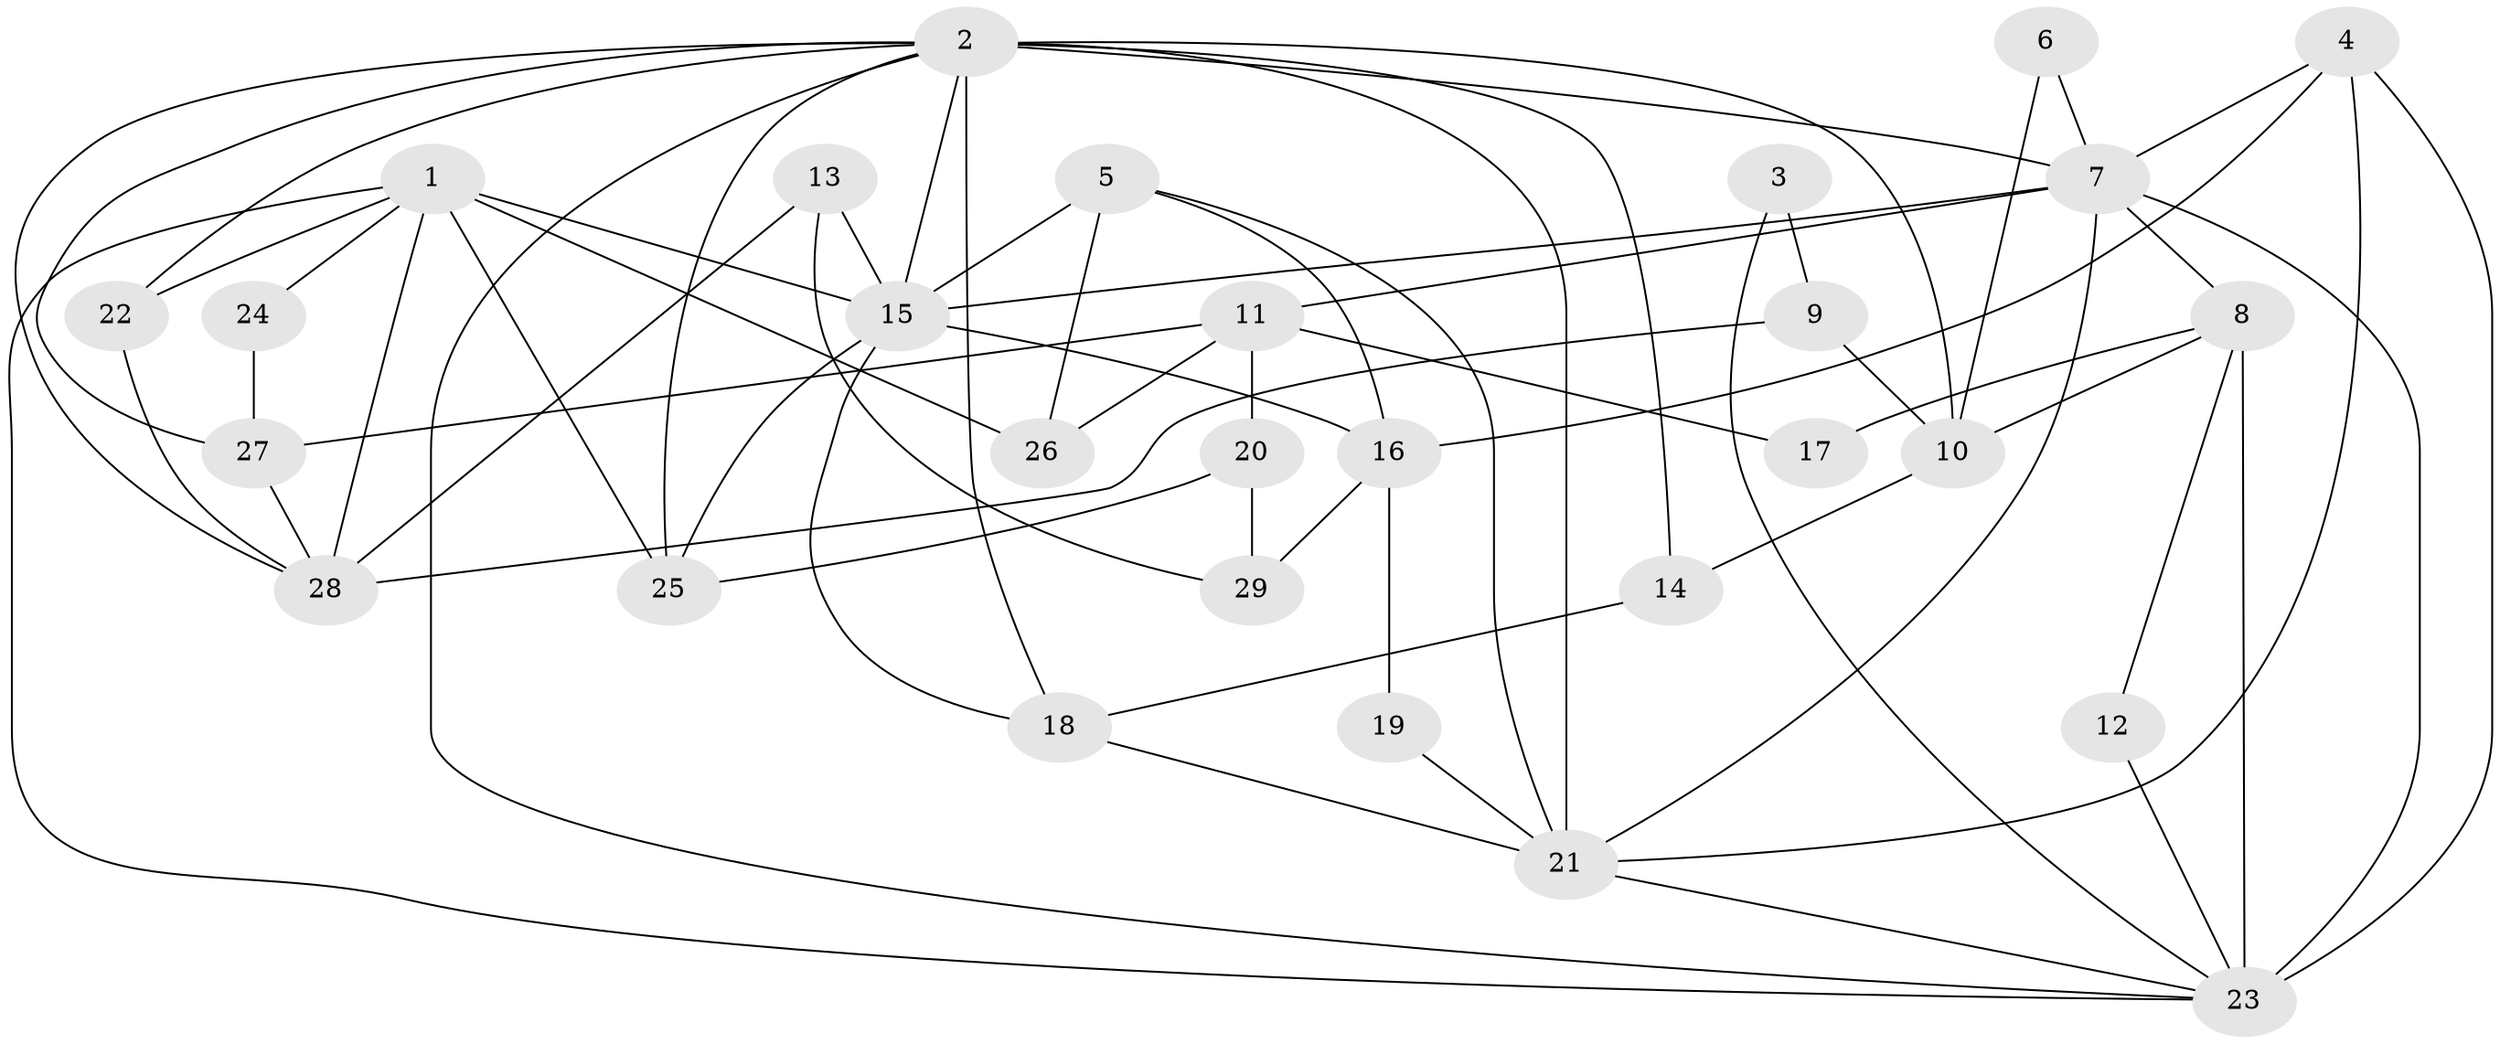 // original degree distribution, {5: 0.2631578947368421, 2: 0.15789473684210525, 3: 0.24561403508771928, 4: 0.21052631578947367, 7: 0.05263157894736842, 6: 0.07017543859649122}
// Generated by graph-tools (version 1.1) at 2025/35/03/09/25 02:35:55]
// undirected, 29 vertices, 64 edges
graph export_dot {
graph [start="1"]
  node [color=gray90,style=filled];
  1;
  2;
  3;
  4;
  5;
  6;
  7;
  8;
  9;
  10;
  11;
  12;
  13;
  14;
  15;
  16;
  17;
  18;
  19;
  20;
  21;
  22;
  23;
  24;
  25;
  26;
  27;
  28;
  29;
  1 -- 15 [weight=4.0];
  1 -- 22 [weight=1.0];
  1 -- 23 [weight=1.0];
  1 -- 24 [weight=1.0];
  1 -- 25 [weight=1.0];
  1 -- 26 [weight=3.0];
  1 -- 28 [weight=2.0];
  2 -- 7 [weight=1.0];
  2 -- 10 [weight=1.0];
  2 -- 14 [weight=2.0];
  2 -- 15 [weight=1.0];
  2 -- 18 [weight=1.0];
  2 -- 21 [weight=2.0];
  2 -- 22 [weight=1.0];
  2 -- 23 [weight=1.0];
  2 -- 25 [weight=1.0];
  2 -- 27 [weight=2.0];
  2 -- 28 [weight=1.0];
  3 -- 9 [weight=1.0];
  3 -- 23 [weight=1.0];
  4 -- 7 [weight=1.0];
  4 -- 16 [weight=1.0];
  4 -- 21 [weight=1.0];
  4 -- 23 [weight=2.0];
  5 -- 15 [weight=1.0];
  5 -- 16 [weight=1.0];
  5 -- 21 [weight=1.0];
  5 -- 26 [weight=3.0];
  6 -- 7 [weight=1.0];
  6 -- 10 [weight=1.0];
  7 -- 8 [weight=1.0];
  7 -- 11 [weight=1.0];
  7 -- 15 [weight=3.0];
  7 -- 21 [weight=1.0];
  7 -- 23 [weight=2.0];
  8 -- 10 [weight=1.0];
  8 -- 12 [weight=1.0];
  8 -- 17 [weight=1.0];
  8 -- 23 [weight=1.0];
  9 -- 10 [weight=1.0];
  9 -- 28 [weight=1.0];
  10 -- 14 [weight=1.0];
  11 -- 17 [weight=1.0];
  11 -- 20 [weight=1.0];
  11 -- 26 [weight=1.0];
  11 -- 27 [weight=1.0];
  12 -- 23 [weight=1.0];
  13 -- 15 [weight=1.0];
  13 -- 28 [weight=1.0];
  13 -- 29 [weight=1.0];
  14 -- 18 [weight=1.0];
  15 -- 16 [weight=1.0];
  15 -- 18 [weight=1.0];
  15 -- 25 [weight=1.0];
  16 -- 19 [weight=1.0];
  16 -- 29 [weight=1.0];
  18 -- 21 [weight=1.0];
  19 -- 21 [weight=1.0];
  20 -- 25 [weight=1.0];
  20 -- 29 [weight=1.0];
  21 -- 23 [weight=1.0];
  22 -- 28 [weight=1.0];
  24 -- 27 [weight=1.0];
  27 -- 28 [weight=1.0];
}
